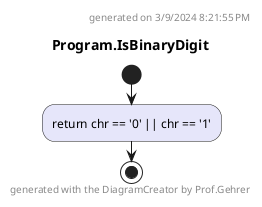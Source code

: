 @startuml Program.IsBinaryDigit
header
generated on 3/9/2024 8:21:55 PM
end header
title Program.IsBinaryDigit
start
#Lavender:return chr == '0' || chr == '1';
footer
generated with the DiagramCreator by Prof.Gehrer
end footer
stop
@enduml

